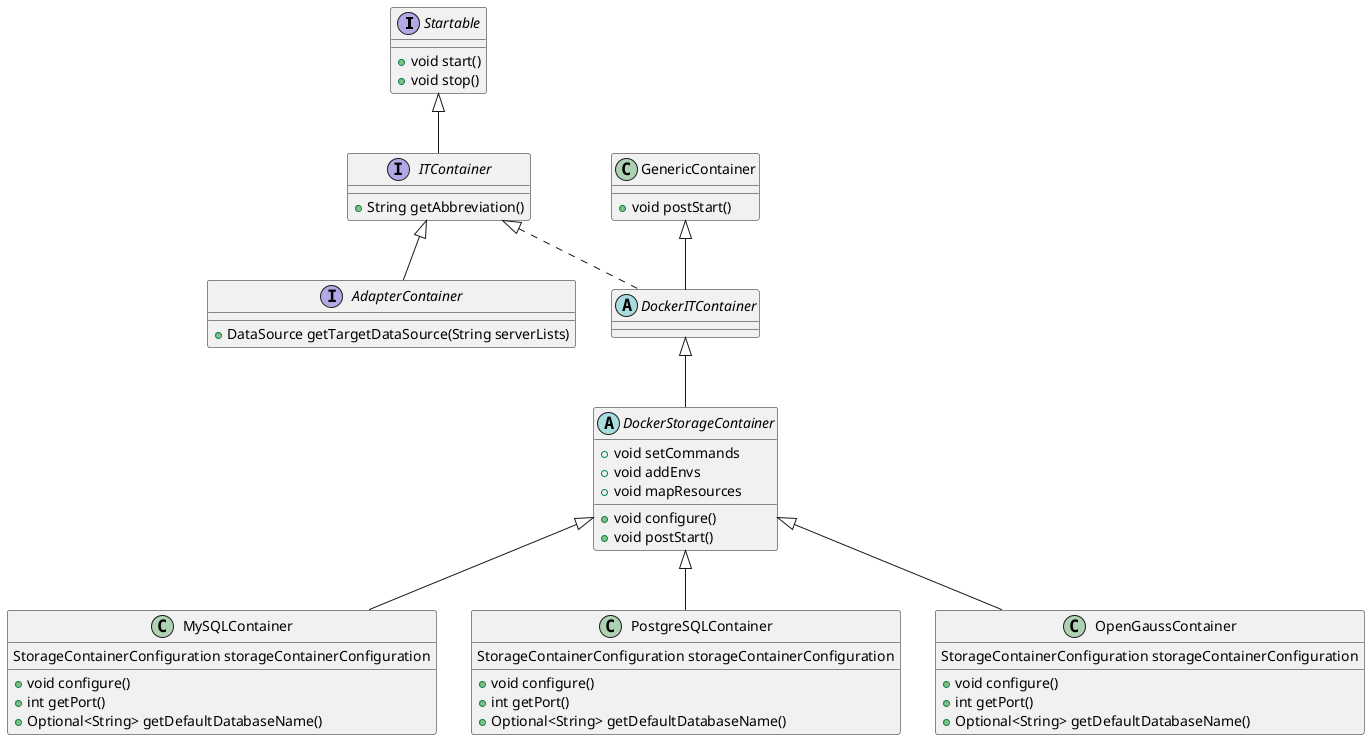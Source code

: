 @startuml
'https://plantuml.com/class-diagram

interface Startable {
    +void start()
    +void stop()
}

interface ITContainer {
    +String getAbbreviation()
}

interface AdapterContainer {
    +DataSource getTargetDataSource(String serverLists)
}

class GenericContainer {
    +void postStart()
}

abstract DockerITContainer

abstract DockerStorageContainer {
    +void configure()
    +void setCommands
    +void addEnvs
    +void mapResources
    +void postStart()
}

class MySQLContainer {
    StorageContainerConfiguration storageContainerConfiguration
    +void configure()
    +int getPort()
    +Optional<String> getDefaultDatabaseName()
}

class PostgreSQLContainer {
    StorageContainerConfiguration storageContainerConfiguration
    +void configure()
    +int getPort()
    +Optional<String> getDefaultDatabaseName()
}

class OpenGaussContainer {
    StorageContainerConfiguration storageContainerConfiguration
    +void configure()
    +int getPort()
    +Optional<String> getDefaultDatabaseName()
}

Startable <|-- ITContainer
ITContainer <|-- AdapterContainer
GenericContainer <|-- DockerITContainer
ITContainer <|.. DockerITContainer

DockerITContainer <|-- DockerStorageContainer

DockerStorageContainer <|-- MySQLContainer
DockerStorageContainer <|-- PostgreSQLContainer
DockerStorageContainer <|-- OpenGaussContainer

@enduml